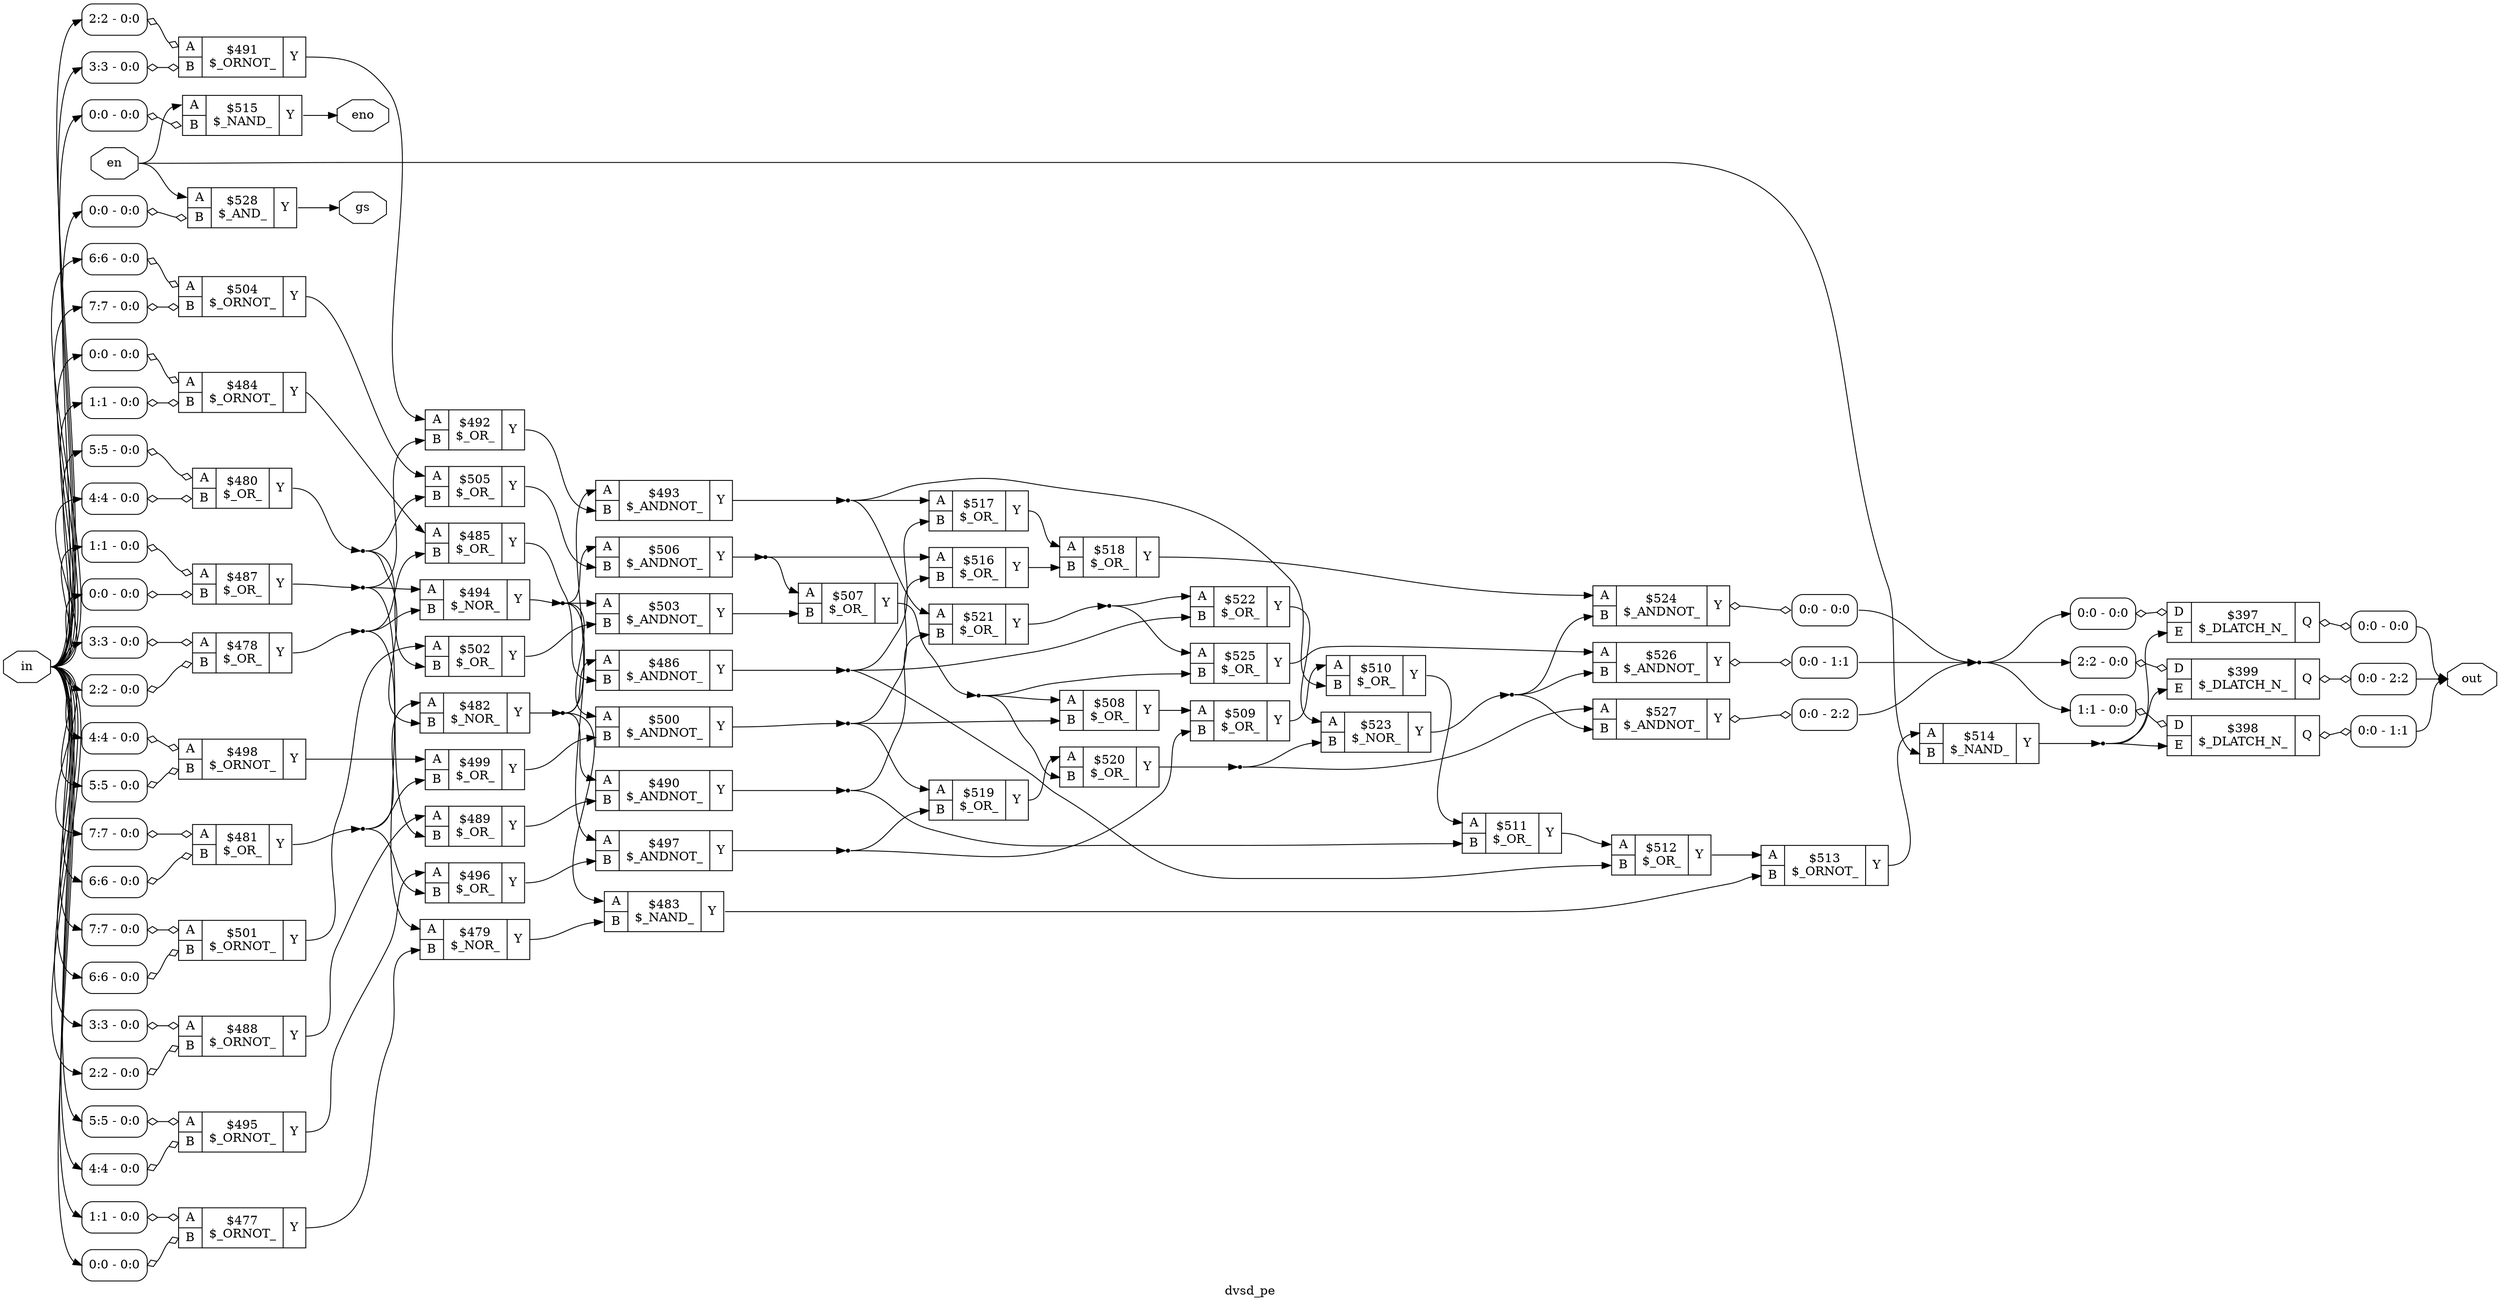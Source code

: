 digraph "dvsd_pe" {
label="dvsd_pe";
rankdir="LR";
remincross=true;
n49 [ shape=octagon, label="en", color="black", fontcolor="black" ];
n50 [ shape=octagon, label="eno", color="black", fontcolor="black" ];
n51 [ shape=octagon, label="gs", color="black", fontcolor="black" ];
n52 [ shape=octagon, label="in", color="black", fontcolor="black" ];
n53 [ shape=octagon, label="out", color="black", fontcolor="black" ];
c57 [ shape=record, label="{{<p54> A|<p55> B}|$477\n$_ORNOT_|{<p56> Y}}" ];
x0 [ shape=record, style=rounded, label="<s0> 1:1 - 0:0 " ];
x0:e -> c57:p54:w [arrowhead=odiamond, arrowtail=odiamond, dir=both, color="black", label=""];
x1 [ shape=record, style=rounded, label="<s0> 0:0 - 0:0 " ];
x1:e -> c57:p55:w [arrowhead=odiamond, arrowtail=odiamond, dir=both, color="black", label=""];
c58 [ shape=record, label="{{<p54> A|<p55> B}|$478\n$_OR_|{<p56> Y}}" ];
x2 [ shape=record, style=rounded, label="<s0> 3:3 - 0:0 " ];
x2:e -> c58:p54:w [arrowhead=odiamond, arrowtail=odiamond, dir=both, color="black", label=""];
x3 [ shape=record, style=rounded, label="<s0> 2:2 - 0:0 " ];
x3:e -> c58:p55:w [arrowhead=odiamond, arrowtail=odiamond, dir=both, color="black", label=""];
c59 [ shape=record, label="{{<p54> A|<p55> B}|$479\n$_NOR_|{<p56> Y}}" ];
c60 [ shape=record, label="{{<p54> A|<p55> B}|$480\n$_OR_|{<p56> Y}}" ];
x4 [ shape=record, style=rounded, label="<s0> 5:5 - 0:0 " ];
x4:e -> c60:p54:w [arrowhead=odiamond, arrowtail=odiamond, dir=both, color="black", label=""];
x5 [ shape=record, style=rounded, label="<s0> 4:4 - 0:0 " ];
x5:e -> c60:p55:w [arrowhead=odiamond, arrowtail=odiamond, dir=both, color="black", label=""];
c61 [ shape=record, label="{{<p54> A|<p55> B}|$481\n$_OR_|{<p56> Y}}" ];
x6 [ shape=record, style=rounded, label="<s0> 7:7 - 0:0 " ];
x6:e -> c61:p54:w [arrowhead=odiamond, arrowtail=odiamond, dir=both, color="black", label=""];
x7 [ shape=record, style=rounded, label="<s0> 6:6 - 0:0 " ];
x7:e -> c61:p55:w [arrowhead=odiamond, arrowtail=odiamond, dir=both, color="black", label=""];
c62 [ shape=record, label="{{<p54> A|<p55> B}|$482\n$_NOR_|{<p56> Y}}" ];
c63 [ shape=record, label="{{<p54> A|<p55> B}|$483\n$_NAND_|{<p56> Y}}" ];
c64 [ shape=record, label="{{<p54> A|<p55> B}|$484\n$_ORNOT_|{<p56> Y}}" ];
x8 [ shape=record, style=rounded, label="<s0> 0:0 - 0:0 " ];
x8:e -> c64:p54:w [arrowhead=odiamond, arrowtail=odiamond, dir=both, color="black", label=""];
x9 [ shape=record, style=rounded, label="<s0> 1:1 - 0:0 " ];
x9:e -> c64:p55:w [arrowhead=odiamond, arrowtail=odiamond, dir=both, color="black", label=""];
c65 [ shape=record, label="{{<p54> A|<p55> B}|$485\n$_OR_|{<p56> Y}}" ];
c66 [ shape=record, label="{{<p54> A|<p55> B}|$486\n$_ANDNOT_|{<p56> Y}}" ];
c67 [ shape=record, label="{{<p54> A|<p55> B}|$487\n$_OR_|{<p56> Y}}" ];
x10 [ shape=record, style=rounded, label="<s0> 1:1 - 0:0 " ];
x10:e -> c67:p54:w [arrowhead=odiamond, arrowtail=odiamond, dir=both, color="black", label=""];
x11 [ shape=record, style=rounded, label="<s0> 0:0 - 0:0 " ];
x11:e -> c67:p55:w [arrowhead=odiamond, arrowtail=odiamond, dir=both, color="black", label=""];
c68 [ shape=record, label="{{<p54> A|<p55> B}|$488\n$_ORNOT_|{<p56> Y}}" ];
x12 [ shape=record, style=rounded, label="<s0> 3:3 - 0:0 " ];
x12:e -> c68:p54:w [arrowhead=odiamond, arrowtail=odiamond, dir=both, color="black", label=""];
x13 [ shape=record, style=rounded, label="<s0> 2:2 - 0:0 " ];
x13:e -> c68:p55:w [arrowhead=odiamond, arrowtail=odiamond, dir=both, color="black", label=""];
c69 [ shape=record, label="{{<p54> A|<p55> B}|$489\n$_OR_|{<p56> Y}}" ];
c70 [ shape=record, label="{{<p54> A|<p55> B}|$490\n$_ANDNOT_|{<p56> Y}}" ];
c71 [ shape=record, label="{{<p54> A|<p55> B}|$491\n$_ORNOT_|{<p56> Y}}" ];
x14 [ shape=record, style=rounded, label="<s0> 2:2 - 0:0 " ];
x14:e -> c71:p54:w [arrowhead=odiamond, arrowtail=odiamond, dir=both, color="black", label=""];
x15 [ shape=record, style=rounded, label="<s0> 3:3 - 0:0 " ];
x15:e -> c71:p55:w [arrowhead=odiamond, arrowtail=odiamond, dir=both, color="black", label=""];
c72 [ shape=record, label="{{<p54> A|<p55> B}|$492\n$_OR_|{<p56> Y}}" ];
c73 [ shape=record, label="{{<p54> A|<p55> B}|$493\n$_ANDNOT_|{<p56> Y}}" ];
c74 [ shape=record, label="{{<p54> A|<p55> B}|$494\n$_NOR_|{<p56> Y}}" ];
c75 [ shape=record, label="{{<p54> A|<p55> B}|$495\n$_ORNOT_|{<p56> Y}}" ];
x16 [ shape=record, style=rounded, label="<s0> 5:5 - 0:0 " ];
x16:e -> c75:p54:w [arrowhead=odiamond, arrowtail=odiamond, dir=both, color="black", label=""];
x17 [ shape=record, style=rounded, label="<s0> 4:4 - 0:0 " ];
x17:e -> c75:p55:w [arrowhead=odiamond, arrowtail=odiamond, dir=both, color="black", label=""];
c76 [ shape=record, label="{{<p54> A|<p55> B}|$496\n$_OR_|{<p56> Y}}" ];
c77 [ shape=record, label="{{<p54> A|<p55> B}|$497\n$_ANDNOT_|{<p56> Y}}" ];
c78 [ shape=record, label="{{<p54> A|<p55> B}|$498\n$_ORNOT_|{<p56> Y}}" ];
x18 [ shape=record, style=rounded, label="<s0> 4:4 - 0:0 " ];
x18:e -> c78:p54:w [arrowhead=odiamond, arrowtail=odiamond, dir=both, color="black", label=""];
x19 [ shape=record, style=rounded, label="<s0> 5:5 - 0:0 " ];
x19:e -> c78:p55:w [arrowhead=odiamond, arrowtail=odiamond, dir=both, color="black", label=""];
c79 [ shape=record, label="{{<p54> A|<p55> B}|$499\n$_OR_|{<p56> Y}}" ];
c80 [ shape=record, label="{{<p54> A|<p55> B}|$500\n$_ANDNOT_|{<p56> Y}}" ];
c81 [ shape=record, label="{{<p54> A|<p55> B}|$501\n$_ORNOT_|{<p56> Y}}" ];
x20 [ shape=record, style=rounded, label="<s0> 7:7 - 0:0 " ];
x20:e -> c81:p54:w [arrowhead=odiamond, arrowtail=odiamond, dir=both, color="black", label=""];
x21 [ shape=record, style=rounded, label="<s0> 6:6 - 0:0 " ];
x21:e -> c81:p55:w [arrowhead=odiamond, arrowtail=odiamond, dir=both, color="black", label=""];
c82 [ shape=record, label="{{<p54> A|<p55> B}|$502\n$_OR_|{<p56> Y}}" ];
c83 [ shape=record, label="{{<p54> A|<p55> B}|$503\n$_ANDNOT_|{<p56> Y}}" ];
c84 [ shape=record, label="{{<p54> A|<p55> B}|$504\n$_ORNOT_|{<p56> Y}}" ];
x22 [ shape=record, style=rounded, label="<s0> 6:6 - 0:0 " ];
x22:e -> c84:p54:w [arrowhead=odiamond, arrowtail=odiamond, dir=both, color="black", label=""];
x23 [ shape=record, style=rounded, label="<s0> 7:7 - 0:0 " ];
x23:e -> c84:p55:w [arrowhead=odiamond, arrowtail=odiamond, dir=both, color="black", label=""];
c85 [ shape=record, label="{{<p54> A|<p55> B}|$505\n$_OR_|{<p56> Y}}" ];
c86 [ shape=record, label="{{<p54> A|<p55> B}|$506\n$_ANDNOT_|{<p56> Y}}" ];
c87 [ shape=record, label="{{<p54> A|<p55> B}|$507\n$_OR_|{<p56> Y}}" ];
c88 [ shape=record, label="{{<p54> A|<p55> B}|$508\n$_OR_|{<p56> Y}}" ];
c89 [ shape=record, label="{{<p54> A|<p55> B}|$509\n$_OR_|{<p56> Y}}" ];
c90 [ shape=record, label="{{<p54> A|<p55> B}|$510\n$_OR_|{<p56> Y}}" ];
c91 [ shape=record, label="{{<p54> A|<p55> B}|$511\n$_OR_|{<p56> Y}}" ];
c92 [ shape=record, label="{{<p54> A|<p55> B}|$512\n$_OR_|{<p56> Y}}" ];
c93 [ shape=record, label="{{<p54> A|<p55> B}|$513\n$_ORNOT_|{<p56> Y}}" ];
c94 [ shape=record, label="{{<p54> A|<p55> B}|$514\n$_NAND_|{<p56> Y}}" ];
c95 [ shape=record, label="{{<p54> A|<p55> B}|$515\n$_NAND_|{<p56> Y}}" ];
x24 [ shape=record, style=rounded, label="<s0> 0:0 - 0:0 " ];
x24:e -> c95:p55:w [arrowhead=odiamond, arrowtail=odiamond, dir=both, color="black", label=""];
c96 [ shape=record, label="{{<p54> A|<p55> B}|$516\n$_OR_|{<p56> Y}}" ];
c97 [ shape=record, label="{{<p54> A|<p55> B}|$517\n$_OR_|{<p56> Y}}" ];
c98 [ shape=record, label="{{<p54> A|<p55> B}|$518\n$_OR_|{<p56> Y}}" ];
c99 [ shape=record, label="{{<p54> A|<p55> B}|$519\n$_OR_|{<p56> Y}}" ];
c100 [ shape=record, label="{{<p54> A|<p55> B}|$520\n$_OR_|{<p56> Y}}" ];
c101 [ shape=record, label="{{<p54> A|<p55> B}|$521\n$_OR_|{<p56> Y}}" ];
c102 [ shape=record, label="{{<p54> A|<p55> B}|$522\n$_OR_|{<p56> Y}}" ];
c103 [ shape=record, label="{{<p54> A|<p55> B}|$523\n$_NOR_|{<p56> Y}}" ];
c104 [ shape=record, label="{{<p54> A|<p55> B}|$524\n$_ANDNOT_|{<p56> Y}}" ];
x25 [ shape=record, style=rounded, label="<s0> 0:0 - 0:0 " ];
c104:p56:e -> x25:w [arrowhead=odiamond, arrowtail=odiamond, dir=both, color="black", label=""];
c105 [ shape=record, label="{{<p54> A|<p55> B}|$525\n$_OR_|{<p56> Y}}" ];
c106 [ shape=record, label="{{<p54> A|<p55> B}|$526\n$_ANDNOT_|{<p56> Y}}" ];
x26 [ shape=record, style=rounded, label="<s0> 0:0 - 1:1 " ];
c106:p56:e -> x26:w [arrowhead=odiamond, arrowtail=odiamond, dir=both, color="black", label=""];
c107 [ shape=record, label="{{<p54> A|<p55> B}|$527\n$_ANDNOT_|{<p56> Y}}" ];
x27 [ shape=record, style=rounded, label="<s0> 0:0 - 2:2 " ];
c107:p56:e -> x27:w [arrowhead=odiamond, arrowtail=odiamond, dir=both, color="black", label=""];
c108 [ shape=record, label="{{<p54> A|<p55> B}|$528\n$_AND_|{<p56> Y}}" ];
x28 [ shape=record, style=rounded, label="<s0> 0:0 - 0:0 " ];
x28:e -> c108:p55:w [arrowhead=odiamond, arrowtail=odiamond, dir=both, color="black", label=""];
c112 [ shape=record, label="{{<p109> D|<p110> E}|$397\n$_DLATCH_N_|{<p111> Q}}" ];
x29 [ shape=record, style=rounded, label="<s0> 0:0 - 0:0 " ];
x29:e -> c112:p109:w [arrowhead=odiamond, arrowtail=odiamond, dir=both, color="black", label=""];
x30 [ shape=record, style=rounded, label="<s0> 0:0 - 0:0 " ];
c112:p111:e -> x30:w [arrowhead=odiamond, arrowtail=odiamond, dir=both, color="black", label=""];
c113 [ shape=record, label="{{<p109> D|<p110> E}|$398\n$_DLATCH_N_|{<p111> Q}}" ];
x31 [ shape=record, style=rounded, label="<s0> 1:1 - 0:0 " ];
x31:e -> c113:p109:w [arrowhead=odiamond, arrowtail=odiamond, dir=both, color="black", label=""];
x32 [ shape=record, style=rounded, label="<s0> 0:0 - 1:1 " ];
c113:p111:e -> x32:w [arrowhead=odiamond, arrowtail=odiamond, dir=both, color="black", label=""];
c114 [ shape=record, label="{{<p109> D|<p110> E}|$399\n$_DLATCH_N_|{<p111> Q}}" ];
x33 [ shape=record, style=rounded, label="<s0> 2:2 - 0:0 " ];
x33:e -> c114:p109:w [arrowhead=odiamond, arrowtail=odiamond, dir=both, color="black", label=""];
x34 [ shape=record, style=rounded, label="<s0> 0:0 - 2:2 " ];
c114:p111:e -> x34:w [arrowhead=odiamond, arrowtail=odiamond, dir=both, color="black", label=""];
n1 [ shape=point ];
c94:p56:e -> n1:w [color="black", label=""];
n1:e -> c112:p110:w [color="black", label=""];
n1:e -> c113:p110:w [color="black", label=""];
n1:e -> c114:p110:w [color="black", label=""];
c65:p56:e -> c66:p55:w [color="black", label=""];
n11 [ shape=point ];
c66:p56:e -> n11:w [color="black", label=""];
n11:e -> c102:p55:w [color="black", label=""];
n11:e -> c92:p55:w [color="black", label=""];
n11:e -> c97:p55:w [color="black", label=""];
n12 [ shape=point ];
c67:p56:e -> n12:w [color="black", label=""];
n12:e -> c69:p55:w [color="black", label=""];
n12:e -> c72:p55:w [color="black", label=""];
n12:e -> c74:p54:w [color="black", label=""];
c68:p56:e -> c69:p54:w [color="black", label=""];
c69:p56:e -> c70:p55:w [color="black", label=""];
n15 [ shape=point ];
c70:p56:e -> n15:w [color="black", label=""];
n15:e -> c101:p55:w [color="black", label=""];
n15:e -> c91:p55:w [color="black", label=""];
c71:p56:e -> c72:p54:w [color="black", label=""];
c72:p56:e -> c73:p55:w [color="black", label=""];
n18 [ shape=point ];
c73:p56:e -> n18:w [color="black", label=""];
n18:e -> c101:p54:w [color="black", label=""];
n18:e -> c90:p55:w [color="black", label=""];
n18:e -> c97:p54:w [color="black", label=""];
n19 [ shape=point ];
c74:p56:e -> n19:w [color="black", label=""];
n19:e -> c77:p54:w [color="black", label=""];
n19:e -> c80:p54:w [color="black", label=""];
n19:e -> c83:p54:w [color="black", label=""];
n19:e -> c86:p54:w [color="black", label=""];
c57:p56:e -> c59:p55:w [color="black", label=""];
c75:p56:e -> c76:p54:w [color="black", label=""];
c76:p56:e -> c77:p55:w [color="black", label=""];
n22 [ shape=point ];
c77:p56:e -> n22:w [color="black", label=""];
n22:e -> c89:p55:w [color="black", label=""];
n22:e -> c99:p55:w [color="black", label=""];
c78:p56:e -> c79:p54:w [color="black", label=""];
c79:p56:e -> c80:p55:w [color="black", label=""];
n25 [ shape=point ];
c80:p56:e -> n25:w [color="black", label=""];
n25:e -> c88:p55:w [color="black", label=""];
n25:e -> c96:p55:w [color="black", label=""];
n25:e -> c99:p54:w [color="black", label=""];
c81:p56:e -> c82:p54:w [color="black", label=""];
c82:p56:e -> c83:p55:w [color="black", label=""];
c83:p56:e -> c87:p55:w [color="black", label=""];
c84:p56:e -> c85:p54:w [color="black", label=""];
n3 [ shape=point ];
c58:p56:e -> n3:w [color="black", label=""];
n3:e -> c59:p54:w [color="black", label=""];
n3:e -> c65:p55:w [color="black", label=""];
n3:e -> c74:p55:w [color="black", label=""];
c85:p56:e -> c86:p55:w [color="black", label=""];
n31 [ shape=point ];
c86:p56:e -> n31:w [color="black", label=""];
n31:e -> c87:p54:w [color="black", label=""];
n31:e -> c96:p54:w [color="black", label=""];
n32 [ shape=point ];
c87:p56:e -> n32:w [color="black", label=""];
n32:e -> c100:p55:w [color="black", label=""];
n32:e -> c105:p55:w [color="black", label=""];
n32:e -> c88:p54:w [color="black", label=""];
c88:p56:e -> c89:p54:w [color="black", label=""];
c89:p56:e -> c90:p54:w [color="black", label=""];
c90:p56:e -> c91:p54:w [color="black", label=""];
c91:p56:e -> c92:p54:w [color="black", label=""];
c92:p56:e -> c93:p54:w [color="black", label=""];
c93:p56:e -> c94:p54:w [color="black", label=""];
c96:p56:e -> c98:p55:w [color="black", label=""];
c59:p56:e -> c63:p55:w [color="black", label=""];
c97:p56:e -> c98:p54:w [color="black", label=""];
c98:p56:e -> c104:p54:w [color="black", label=""];
c99:p56:e -> c100:p54:w [color="black", label=""];
n43 [ shape=point ];
c100:p56:e -> n43:w [color="black", label=""];
n43:e -> c103:p55:w [color="black", label=""];
n43:e -> c107:p54:w [color="black", label=""];
n44 [ shape=point ];
c101:p56:e -> n44:w [color="black", label=""];
n44:e -> c102:p54:w [color="black", label=""];
n44:e -> c105:p54:w [color="black", label=""];
c102:p56:e -> c103:p54:w [color="black", label=""];
n46 [ shape=point ];
c103:p56:e -> n46:w [color="black", label=""];
n46:e -> c104:p55:w [color="black", label=""];
n46:e -> c106:p55:w [color="black", label=""];
n46:e -> c107:p55:w [color="black", label=""];
c105:p56:e -> c106:p54:w [color="black", label=""];
n48 [ shape=point ];
x25:s0:e -> n48:w [color="black", label=""];
x26:s0:e -> n48:w [color="black", label=""];
x27:s0:e -> n48:w [color="black", label=""];
n48:e -> x29:s0:w [color="black", label=""];
n48:e -> x31:s0:w [color="black", label=""];
n48:e -> x33:s0:w [color="black", label=""];
n49:e -> c108:p54:w [color="black", label=""];
n49:e -> c94:p55:w [color="black", label=""];
n49:e -> c95:p54:w [color="black", label=""];
n5 [ shape=point ];
c60:p56:e -> n5:w [color="black", label=""];
n5:e -> c62:p55:w [color="black", label=""];
n5:e -> c82:p55:w [color="black", label=""];
n5:e -> c85:p55:w [color="black", label=""];
c95:p56:e -> n50:w [color="black", label=""];
c108:p56:e -> n51:w [color="black", label=""];
n52:e -> x0:s0:w [color="black", label=""];
n52:e -> x10:s0:w [color="black", label=""];
n52:e -> x11:s0:w [color="black", label=""];
n52:e -> x12:s0:w [color="black", label=""];
n52:e -> x13:s0:w [color="black", label=""];
n52:e -> x14:s0:w [color="black", label=""];
n52:e -> x15:s0:w [color="black", label=""];
n52:e -> x16:s0:w [color="black", label=""];
n52:e -> x17:s0:w [color="black", label=""];
n52:e -> x18:s0:w [color="black", label=""];
n52:e -> x19:s0:w [color="black", label=""];
n52:e -> x1:s0:w [color="black", label=""];
n52:e -> x20:s0:w [color="black", label=""];
n52:e -> x21:s0:w [color="black", label=""];
n52:e -> x22:s0:w [color="black", label=""];
n52:e -> x23:s0:w [color="black", label=""];
n52:e -> x24:s0:w [color="black", label=""];
n52:e -> x28:s0:w [color="black", label=""];
n52:e -> x2:s0:w [color="black", label=""];
n52:e -> x3:s0:w [color="black", label=""];
n52:e -> x4:s0:w [color="black", label=""];
n52:e -> x5:s0:w [color="black", label=""];
n52:e -> x6:s0:w [color="black", label=""];
n52:e -> x7:s0:w [color="black", label=""];
n52:e -> x8:s0:w [color="black", label=""];
n52:e -> x9:s0:w [color="black", label=""];
x30:s0:e -> n53:w [color="black", label=""];
x32:s0:e -> n53:w [color="black", label=""];
x34:s0:e -> n53:w [color="black", label=""];
n6 [ shape=point ];
c61:p56:e -> n6:w [color="black", label=""];
n6:e -> c62:p54:w [color="black", label=""];
n6:e -> c76:p55:w [color="black", label=""];
n6:e -> c79:p55:w [color="black", label=""];
n7 [ shape=point ];
c62:p56:e -> n7:w [color="black", label=""];
n7:e -> c63:p54:w [color="black", label=""];
n7:e -> c66:p54:w [color="black", label=""];
n7:e -> c70:p54:w [color="black", label=""];
n7:e -> c73:p54:w [color="black", label=""];
c63:p56:e -> c93:p55:w [color="black", label=""];
c64:p56:e -> c65:p54:w [color="black", label=""];
}
